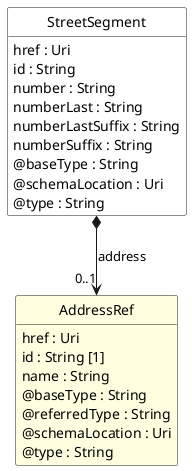 @startuml
hide circle
hide methods
hide stereotype
show <<Enumeration>> stereotype
skinparam class {
   BackgroundColor<<Enumeration>> #E6F5F7
   BackgroundColor<<Ref>> #FFFFE0
   BackgroundColor<<Pivot>> #FFFFFFF
   BackgroundColor<<SimpleType>> #E2F0DA
   BackgroundColor #FCF2E3
}

class StreetSegment <<Pivot>> {
    href : Uri
    id : String
    number : String
    numberLast : String
    numberLastSuffix : String
    numberSuffix : String
    @baseType : String
    @schemaLocation : Uri
    @type : String
}

class AddressRef  <<Ref>> {
    href : Uri
    id : String [1]
    name : String
    @baseType : String
    @referredType : String
    @schemaLocation : Uri
    @type : String
}

StreetSegment *-->  "0..1" AddressRef : address

@enduml